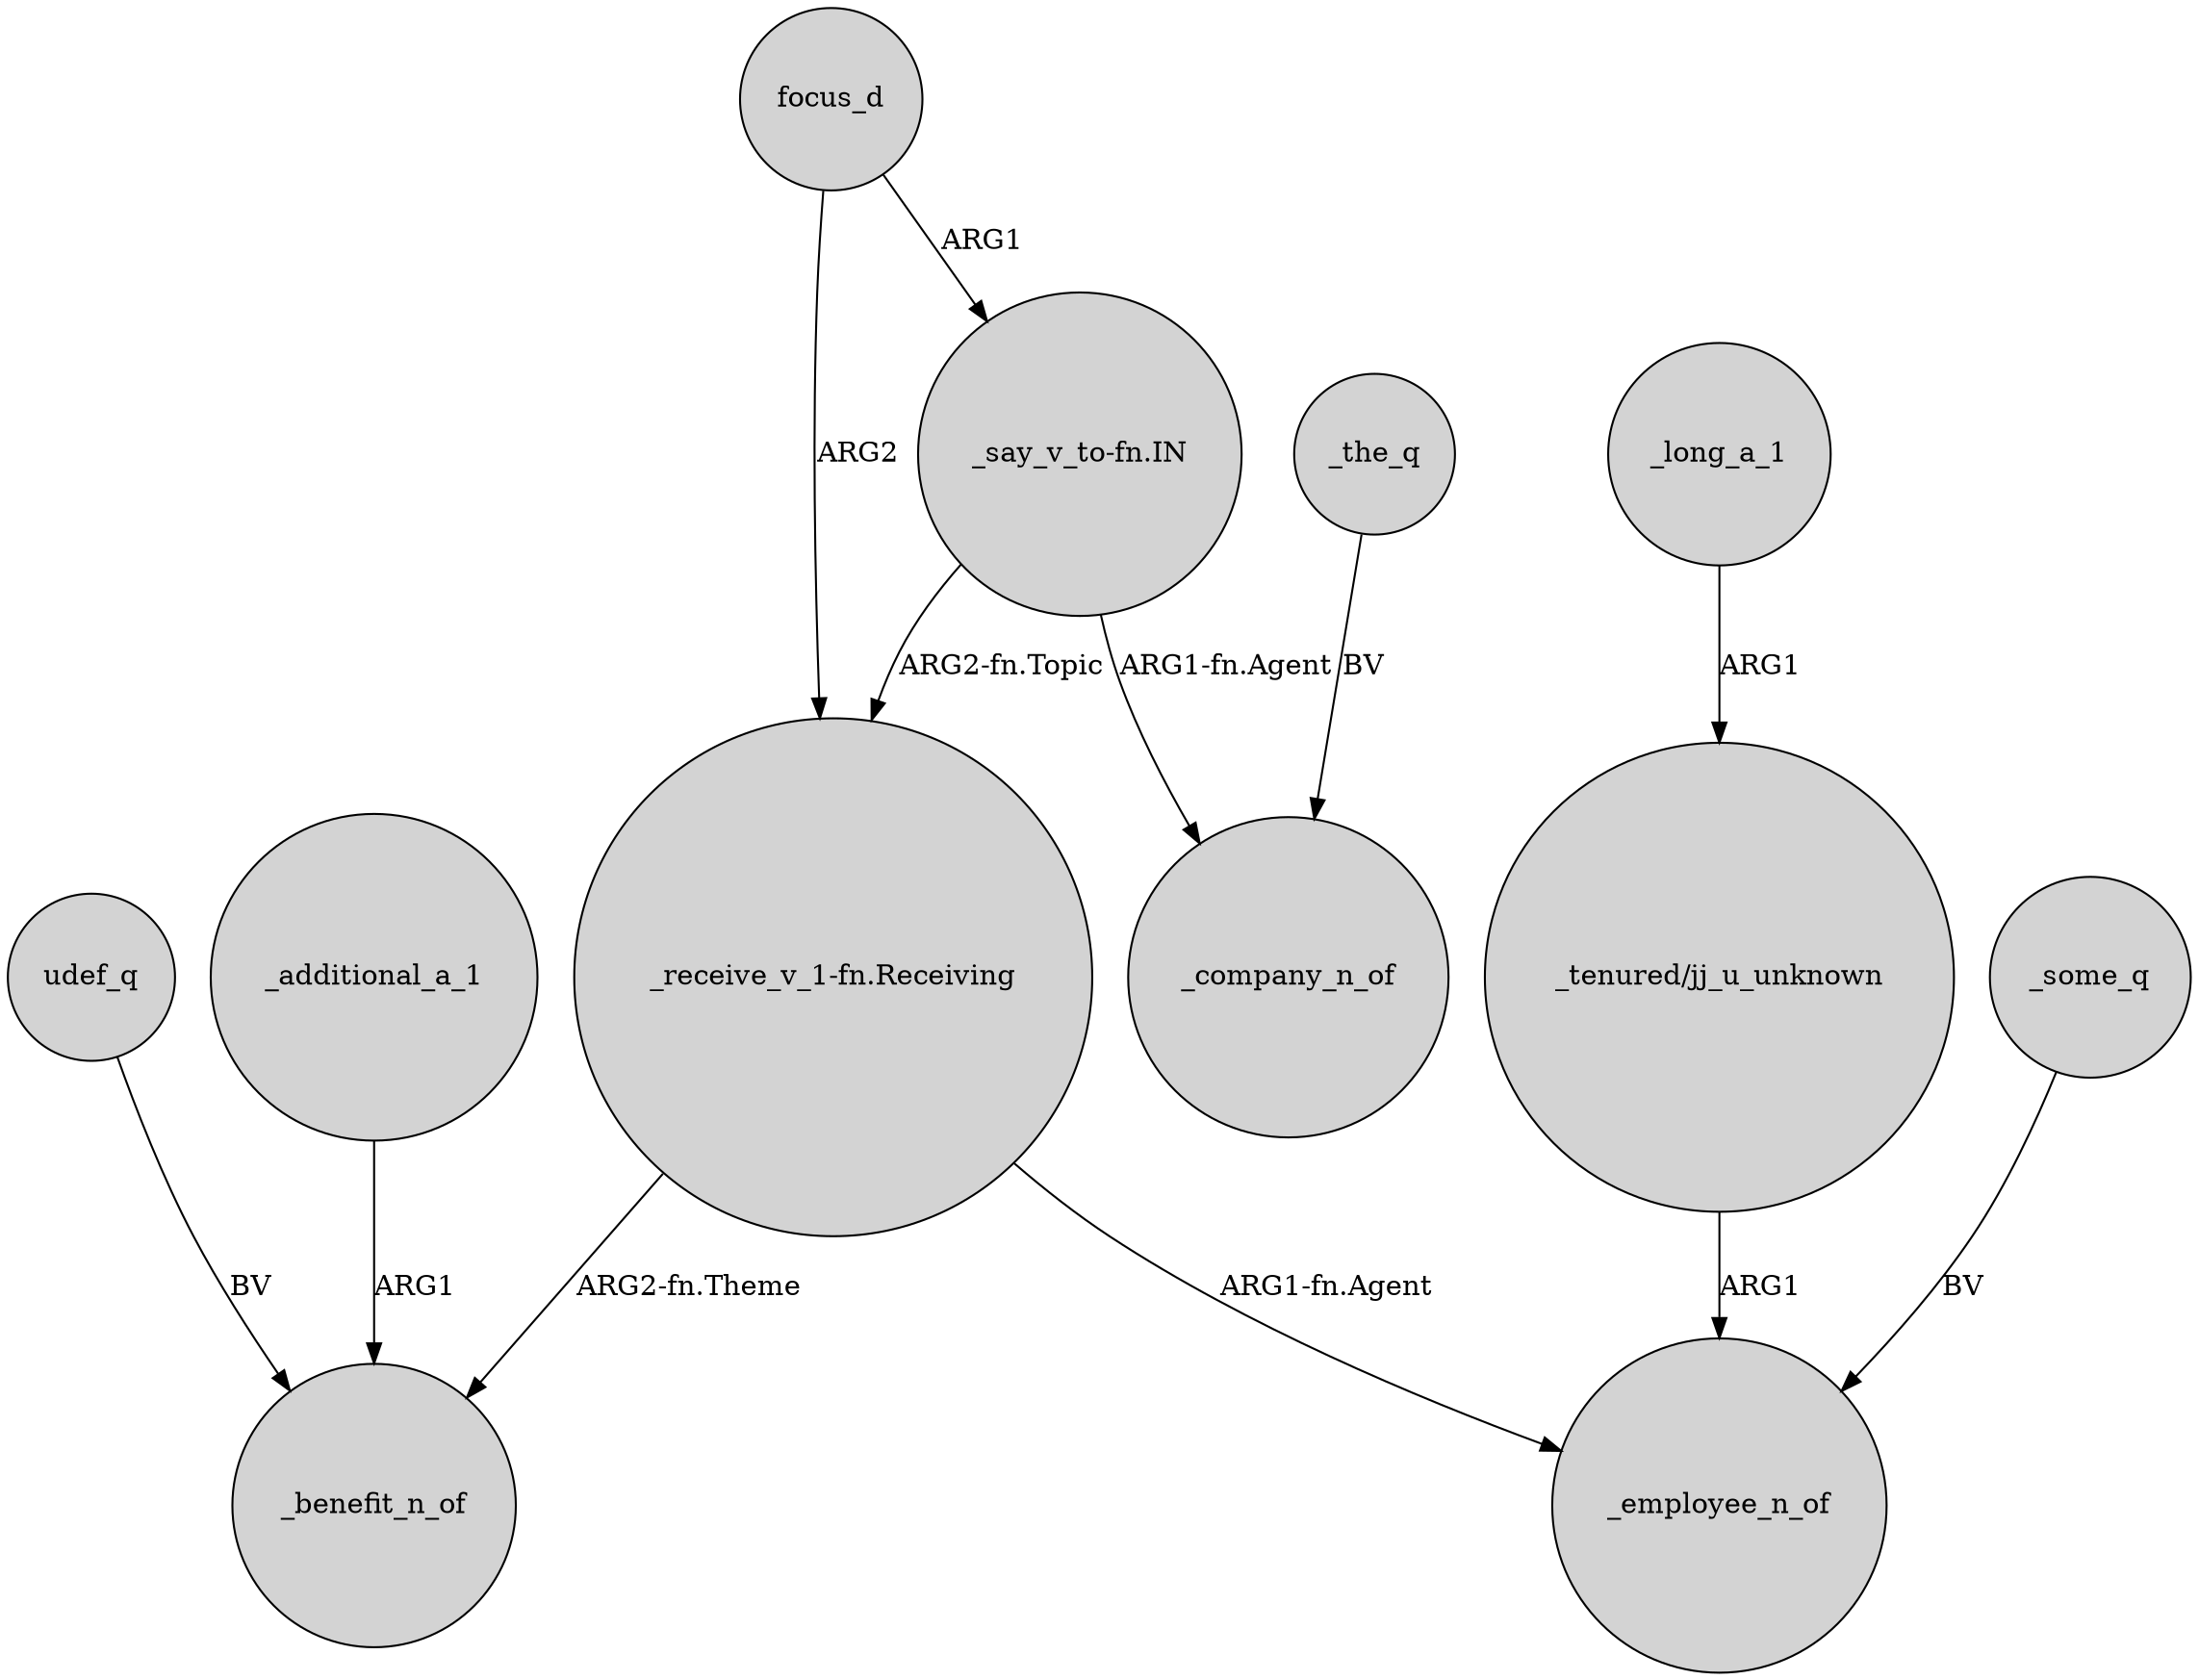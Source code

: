 digraph {
	node [shape=circle style=filled]
	_long_a_1 -> "_tenured/jj_u_unknown" [label=ARG1]
	"_say_v_to-fn.IN" -> _company_n_of [label="ARG1-fn.Agent"]
	"_say_v_to-fn.IN" -> "_receive_v_1-fn.Receiving" [label="ARG2-fn.Topic"]
	"_tenured/jj_u_unknown" -> _employee_n_of [label=ARG1]
	"_receive_v_1-fn.Receiving" -> _employee_n_of [label="ARG1-fn.Agent"]
	focus_d -> "_receive_v_1-fn.Receiving" [label=ARG2]
	_some_q -> _employee_n_of [label=BV]
	_the_q -> _company_n_of [label=BV]
	udef_q -> _benefit_n_of [label=BV]
	_additional_a_1 -> _benefit_n_of [label=ARG1]
	"_receive_v_1-fn.Receiving" -> _benefit_n_of [label="ARG2-fn.Theme"]
	focus_d -> "_say_v_to-fn.IN" [label=ARG1]
}
